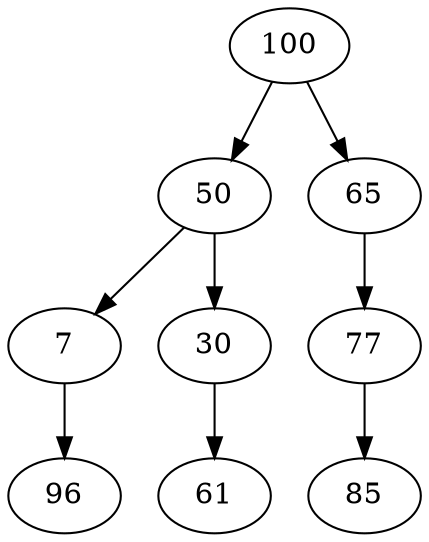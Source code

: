 digraph G {

96; 

7 -> 96; 

61; 

30 -> 61; 

50 -> {7,30}; 

85; 

77 -> 85; 

65 -> 77; 

100 -> {50,65}; 
}